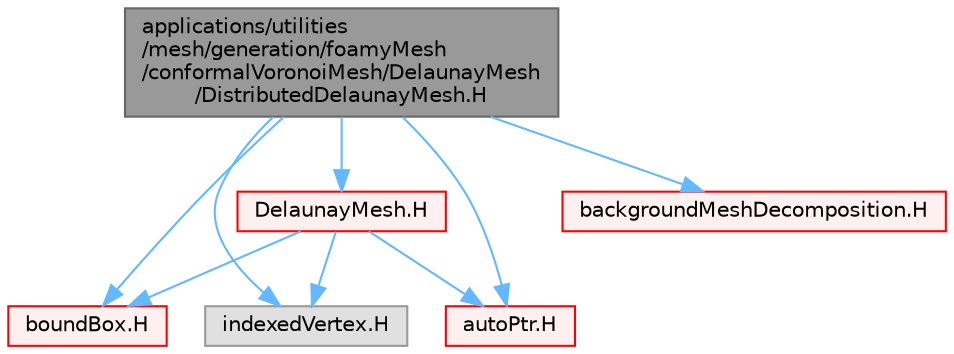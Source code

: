 digraph "applications/utilities/mesh/generation/foamyMesh/conformalVoronoiMesh/DelaunayMesh/DistributedDelaunayMesh.H"
{
 // LATEX_PDF_SIZE
  bgcolor="transparent";
  edge [fontname=Helvetica,fontsize=10,labelfontname=Helvetica,labelfontsize=10];
  node [fontname=Helvetica,fontsize=10,shape=box,height=0.2,width=0.4];
  Node1 [id="Node000001",label="applications/utilities\l/mesh/generation/foamyMesh\l/conformalVoronoiMesh/DelaunayMesh\l/DistributedDelaunayMesh.H",height=0.2,width=0.4,color="gray40", fillcolor="grey60", style="filled", fontcolor="black",tooltip=" "];
  Node1 -> Node2 [id="edge1_Node000001_Node000002",color="steelblue1",style="solid",tooltip=" "];
  Node2 [id="Node000002",label="DelaunayMesh.H",height=0.2,width=0.4,color="red", fillcolor="#FFF0F0", style="filled",URL="$DelaunayMesh_8H.html",tooltip=" "];
  Node2 -> Node127 [id="edge2_Node000002_Node000127",color="steelblue1",style="solid",tooltip=" "];
  Node127 [id="Node000127",label="boundBox.H",height=0.2,width=0.4,color="red", fillcolor="#FFF0F0", style="filled",URL="$boundBox_8H.html",tooltip=" "];
  Node2 -> Node218 [id="edge3_Node000002_Node000218",color="steelblue1",style="solid",tooltip=" "];
  Node218 [id="Node000218",label="indexedVertex.H",height=0.2,width=0.4,color="grey60", fillcolor="#E0E0E0", style="filled",tooltip=" "];
  Node2 -> Node54 [id="edge4_Node000002_Node000054",color="steelblue1",style="solid",tooltip=" "];
  Node54 [id="Node000054",label="autoPtr.H",height=0.2,width=0.4,color="red", fillcolor="#FFF0F0", style="filled",URL="$autoPtr_8H.html",tooltip=" "];
  Node1 -> Node338 [id="edge5_Node000001_Node000338",color="steelblue1",style="solid",tooltip=" "];
  Node338 [id="Node000338",label="backgroundMeshDecomposition.H",height=0.2,width=0.4,color="red", fillcolor="#FFF0F0", style="filled",URL="$backgroundMeshDecomposition_8H.html",tooltip=" "];
  Node1 -> Node54 [id="edge6_Node000001_Node000054",color="steelblue1",style="solid",tooltip=" "];
  Node1 -> Node127 [id="edge7_Node000001_Node000127",color="steelblue1",style="solid",tooltip=" "];
  Node1 -> Node218 [id="edge8_Node000001_Node000218",color="steelblue1",style="solid",tooltip=" "];
}
